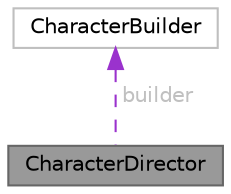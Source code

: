 digraph "CharacterDirector"
{
 // LATEX_PDF_SIZE
  bgcolor="transparent";
  edge [fontname=Helvetica,fontsize=10,labelfontname=Helvetica,labelfontsize=10];
  node [fontname=Helvetica,fontsize=10,shape=box,height=0.2,width=0.4];
  Node1 [id="Node000001",label="CharacterDirector",height=0.2,width=0.4,color="gray40", fillcolor="grey60", style="filled", fontcolor="black",tooltip=" "];
  Node2 -> Node1 [id="edge2_Node000001_Node000002",dir="back",color="darkorchid3",style="dashed",tooltip=" ",label=" builder",fontcolor="grey" ];
  Node2 [id="Node000002",label="CharacterBuilder",height=0.2,width=0.4,color="grey75", fillcolor="white", style="filled",URL="$class_character_builder.html",tooltip=" "];
}
